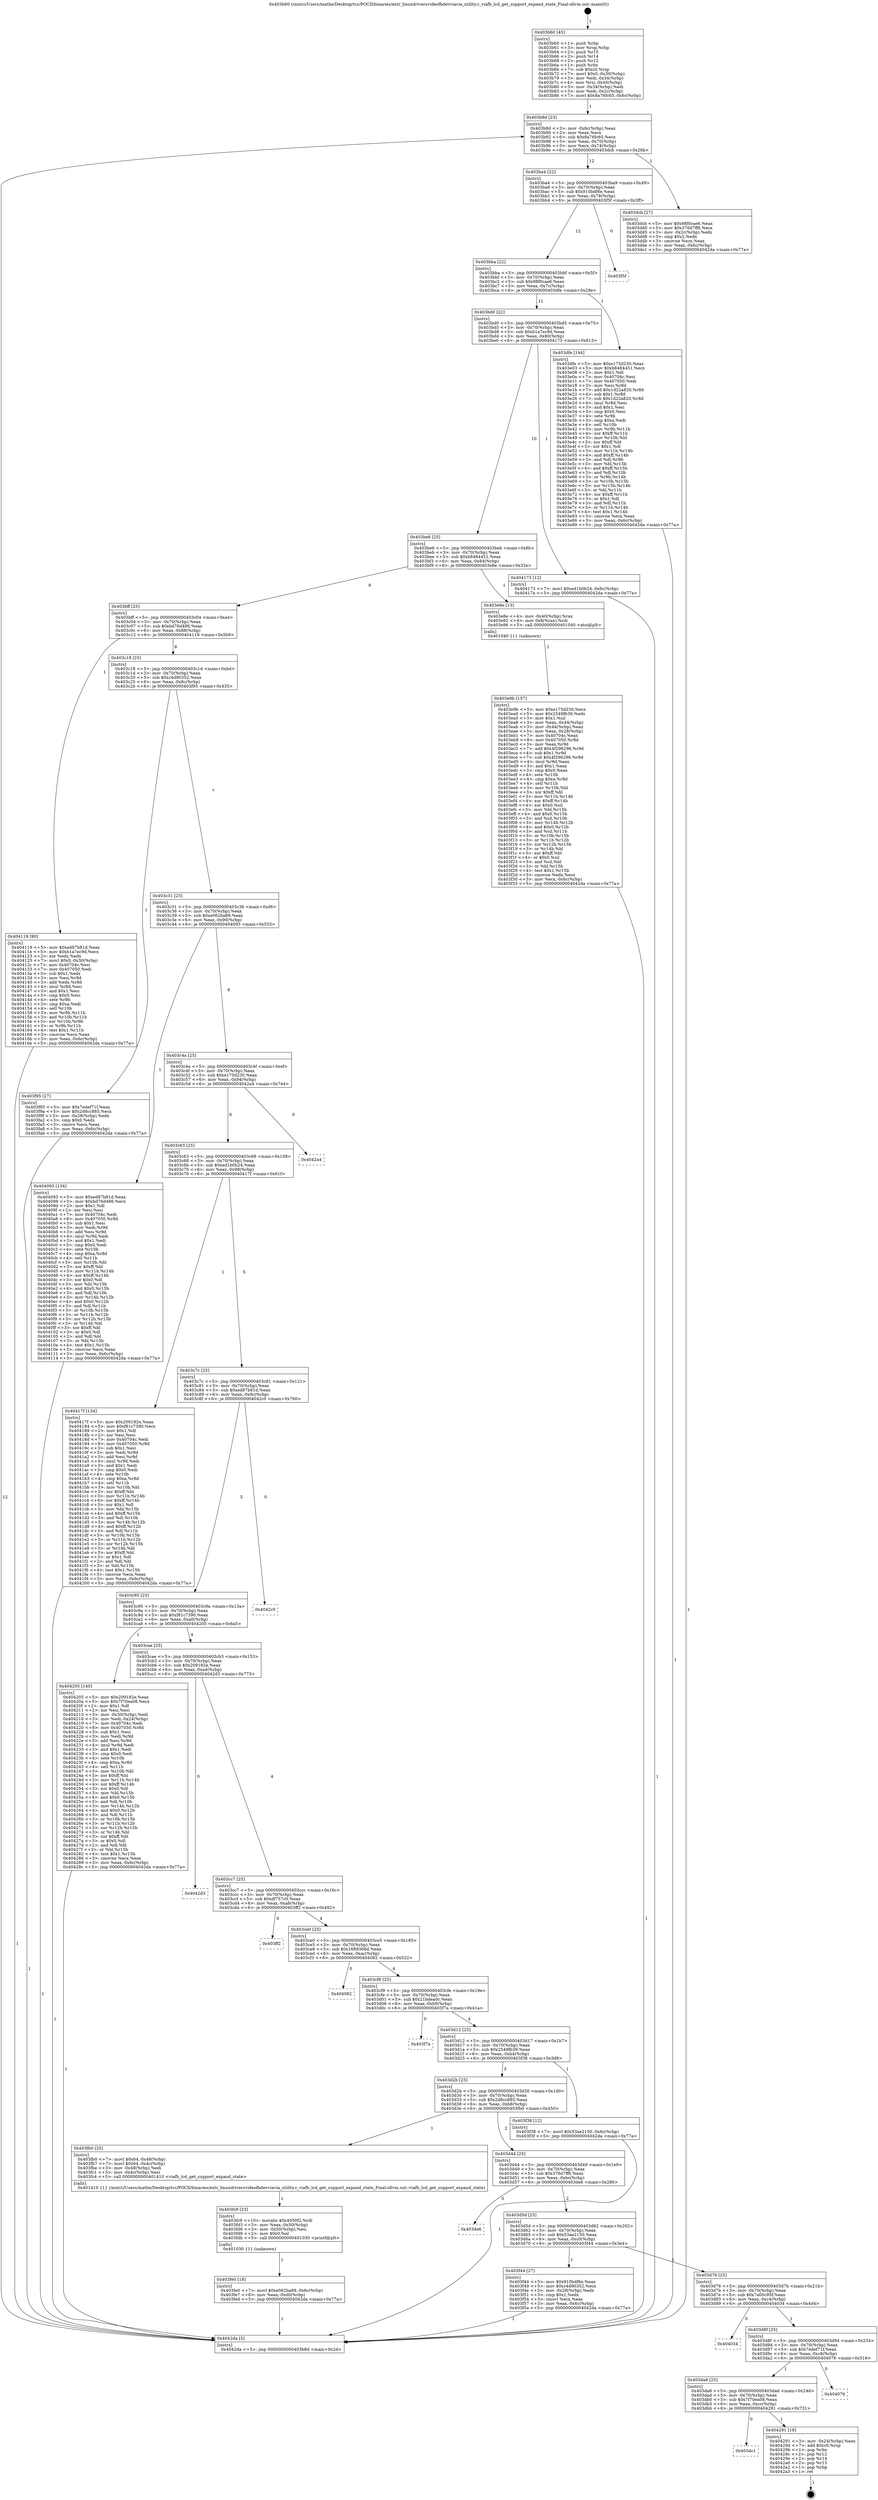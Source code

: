 digraph "0x403b60" {
  label = "0x403b60 (/mnt/c/Users/mathe/Desktop/tcc/POCII/binaries/extr_linuxdriversvideofbdevviavia_utility.c_viafb_lcd_get_support_expand_state_Final-ollvm.out::main(0))"
  labelloc = "t"
  node[shape=record]

  Entry [label="",width=0.3,height=0.3,shape=circle,fillcolor=black,style=filled]
  "0x403b8d" [label="{
     0x403b8d [23]\l
     | [instrs]\l
     &nbsp;&nbsp;0x403b8d \<+3\>: mov -0x6c(%rbp),%eax\l
     &nbsp;&nbsp;0x403b90 \<+2\>: mov %eax,%ecx\l
     &nbsp;&nbsp;0x403b92 \<+6\>: sub $0x8a76fc65,%ecx\l
     &nbsp;&nbsp;0x403b98 \<+3\>: mov %eax,-0x70(%rbp)\l
     &nbsp;&nbsp;0x403b9b \<+3\>: mov %ecx,-0x74(%rbp)\l
     &nbsp;&nbsp;0x403b9e \<+6\>: je 0000000000403dcb \<main+0x26b\>\l
  }"]
  "0x403dcb" [label="{
     0x403dcb [27]\l
     | [instrs]\l
     &nbsp;&nbsp;0x403dcb \<+5\>: mov $0x98f0cae6,%eax\l
     &nbsp;&nbsp;0x403dd0 \<+5\>: mov $0x376d7ff8,%ecx\l
     &nbsp;&nbsp;0x403dd5 \<+3\>: mov -0x2c(%rbp),%edx\l
     &nbsp;&nbsp;0x403dd8 \<+3\>: cmp $0x2,%edx\l
     &nbsp;&nbsp;0x403ddb \<+3\>: cmovne %ecx,%eax\l
     &nbsp;&nbsp;0x403dde \<+3\>: mov %eax,-0x6c(%rbp)\l
     &nbsp;&nbsp;0x403de1 \<+5\>: jmp 00000000004042da \<main+0x77a\>\l
  }"]
  "0x403ba4" [label="{
     0x403ba4 [22]\l
     | [instrs]\l
     &nbsp;&nbsp;0x403ba4 \<+5\>: jmp 0000000000403ba9 \<main+0x49\>\l
     &nbsp;&nbsp;0x403ba9 \<+3\>: mov -0x70(%rbp),%eax\l
     &nbsp;&nbsp;0x403bac \<+5\>: sub $0x910bdf6e,%eax\l
     &nbsp;&nbsp;0x403bb1 \<+3\>: mov %eax,-0x78(%rbp)\l
     &nbsp;&nbsp;0x403bb4 \<+6\>: je 0000000000403f5f \<main+0x3ff\>\l
  }"]
  "0x4042da" [label="{
     0x4042da [5]\l
     | [instrs]\l
     &nbsp;&nbsp;0x4042da \<+5\>: jmp 0000000000403b8d \<main+0x2d\>\l
  }"]
  "0x403b60" [label="{
     0x403b60 [45]\l
     | [instrs]\l
     &nbsp;&nbsp;0x403b60 \<+1\>: push %rbp\l
     &nbsp;&nbsp;0x403b61 \<+3\>: mov %rsp,%rbp\l
     &nbsp;&nbsp;0x403b64 \<+2\>: push %r15\l
     &nbsp;&nbsp;0x403b66 \<+2\>: push %r14\l
     &nbsp;&nbsp;0x403b68 \<+2\>: push %r12\l
     &nbsp;&nbsp;0x403b6a \<+1\>: push %rbx\l
     &nbsp;&nbsp;0x403b6b \<+7\>: sub $0xc0,%rsp\l
     &nbsp;&nbsp;0x403b72 \<+7\>: movl $0x0,-0x30(%rbp)\l
     &nbsp;&nbsp;0x403b79 \<+3\>: mov %edi,-0x34(%rbp)\l
     &nbsp;&nbsp;0x403b7c \<+4\>: mov %rsi,-0x40(%rbp)\l
     &nbsp;&nbsp;0x403b80 \<+3\>: mov -0x34(%rbp),%edi\l
     &nbsp;&nbsp;0x403b83 \<+3\>: mov %edi,-0x2c(%rbp)\l
     &nbsp;&nbsp;0x403b86 \<+7\>: movl $0x8a76fc65,-0x6c(%rbp)\l
  }"]
  Exit [label="",width=0.3,height=0.3,shape=circle,fillcolor=black,style=filled,peripheries=2]
  "0x403f5f" [label="{
     0x403f5f\l
  }", style=dashed]
  "0x403bba" [label="{
     0x403bba [22]\l
     | [instrs]\l
     &nbsp;&nbsp;0x403bba \<+5\>: jmp 0000000000403bbf \<main+0x5f\>\l
     &nbsp;&nbsp;0x403bbf \<+3\>: mov -0x70(%rbp),%eax\l
     &nbsp;&nbsp;0x403bc2 \<+5\>: sub $0x98f0cae6,%eax\l
     &nbsp;&nbsp;0x403bc7 \<+3\>: mov %eax,-0x7c(%rbp)\l
     &nbsp;&nbsp;0x403bca \<+6\>: je 0000000000403dfe \<main+0x29e\>\l
  }"]
  "0x403dc1" [label="{
     0x403dc1\l
  }", style=dashed]
  "0x403dfe" [label="{
     0x403dfe [144]\l
     | [instrs]\l
     &nbsp;&nbsp;0x403dfe \<+5\>: mov $0xe175d230,%eax\l
     &nbsp;&nbsp;0x403e03 \<+5\>: mov $0xb8484451,%ecx\l
     &nbsp;&nbsp;0x403e08 \<+2\>: mov $0x1,%dl\l
     &nbsp;&nbsp;0x403e0a \<+7\>: mov 0x40704c,%esi\l
     &nbsp;&nbsp;0x403e11 \<+7\>: mov 0x407050,%edi\l
     &nbsp;&nbsp;0x403e18 \<+3\>: mov %esi,%r8d\l
     &nbsp;&nbsp;0x403e1b \<+7\>: add $0x1d22a820,%r8d\l
     &nbsp;&nbsp;0x403e22 \<+4\>: sub $0x1,%r8d\l
     &nbsp;&nbsp;0x403e26 \<+7\>: sub $0x1d22a820,%r8d\l
     &nbsp;&nbsp;0x403e2d \<+4\>: imul %r8d,%esi\l
     &nbsp;&nbsp;0x403e31 \<+3\>: and $0x1,%esi\l
     &nbsp;&nbsp;0x403e34 \<+3\>: cmp $0x0,%esi\l
     &nbsp;&nbsp;0x403e37 \<+4\>: sete %r9b\l
     &nbsp;&nbsp;0x403e3b \<+3\>: cmp $0xa,%edi\l
     &nbsp;&nbsp;0x403e3e \<+4\>: setl %r10b\l
     &nbsp;&nbsp;0x403e42 \<+3\>: mov %r9b,%r11b\l
     &nbsp;&nbsp;0x403e45 \<+4\>: xor $0xff,%r11b\l
     &nbsp;&nbsp;0x403e49 \<+3\>: mov %r10b,%bl\l
     &nbsp;&nbsp;0x403e4c \<+3\>: xor $0xff,%bl\l
     &nbsp;&nbsp;0x403e4f \<+3\>: xor $0x1,%dl\l
     &nbsp;&nbsp;0x403e52 \<+3\>: mov %r11b,%r14b\l
     &nbsp;&nbsp;0x403e55 \<+4\>: and $0xff,%r14b\l
     &nbsp;&nbsp;0x403e59 \<+3\>: and %dl,%r9b\l
     &nbsp;&nbsp;0x403e5c \<+3\>: mov %bl,%r15b\l
     &nbsp;&nbsp;0x403e5f \<+4\>: and $0xff,%r15b\l
     &nbsp;&nbsp;0x403e63 \<+3\>: and %dl,%r10b\l
     &nbsp;&nbsp;0x403e66 \<+3\>: or %r9b,%r14b\l
     &nbsp;&nbsp;0x403e69 \<+3\>: or %r10b,%r15b\l
     &nbsp;&nbsp;0x403e6c \<+3\>: xor %r15b,%r14b\l
     &nbsp;&nbsp;0x403e6f \<+3\>: or %bl,%r11b\l
     &nbsp;&nbsp;0x403e72 \<+4\>: xor $0xff,%r11b\l
     &nbsp;&nbsp;0x403e76 \<+3\>: or $0x1,%dl\l
     &nbsp;&nbsp;0x403e79 \<+3\>: and %dl,%r11b\l
     &nbsp;&nbsp;0x403e7c \<+3\>: or %r11b,%r14b\l
     &nbsp;&nbsp;0x403e7f \<+4\>: test $0x1,%r14b\l
     &nbsp;&nbsp;0x403e83 \<+3\>: cmovne %ecx,%eax\l
     &nbsp;&nbsp;0x403e86 \<+3\>: mov %eax,-0x6c(%rbp)\l
     &nbsp;&nbsp;0x403e89 \<+5\>: jmp 00000000004042da \<main+0x77a\>\l
  }"]
  "0x403bd0" [label="{
     0x403bd0 [22]\l
     | [instrs]\l
     &nbsp;&nbsp;0x403bd0 \<+5\>: jmp 0000000000403bd5 \<main+0x75\>\l
     &nbsp;&nbsp;0x403bd5 \<+3\>: mov -0x70(%rbp),%eax\l
     &nbsp;&nbsp;0x403bd8 \<+5\>: sub $0xb1a7ec9d,%eax\l
     &nbsp;&nbsp;0x403bdd \<+3\>: mov %eax,-0x80(%rbp)\l
     &nbsp;&nbsp;0x403be0 \<+6\>: je 0000000000404173 \<main+0x613\>\l
  }"]
  "0x404291" [label="{
     0x404291 [19]\l
     | [instrs]\l
     &nbsp;&nbsp;0x404291 \<+3\>: mov -0x24(%rbp),%eax\l
     &nbsp;&nbsp;0x404294 \<+7\>: add $0xc0,%rsp\l
     &nbsp;&nbsp;0x40429b \<+1\>: pop %rbx\l
     &nbsp;&nbsp;0x40429c \<+2\>: pop %r12\l
     &nbsp;&nbsp;0x40429e \<+2\>: pop %r14\l
     &nbsp;&nbsp;0x4042a0 \<+2\>: pop %r15\l
     &nbsp;&nbsp;0x4042a2 \<+1\>: pop %rbp\l
     &nbsp;&nbsp;0x4042a3 \<+1\>: ret\l
  }"]
  "0x404173" [label="{
     0x404173 [12]\l
     | [instrs]\l
     &nbsp;&nbsp;0x404173 \<+7\>: movl $0xed1b0b24,-0x6c(%rbp)\l
     &nbsp;&nbsp;0x40417a \<+5\>: jmp 00000000004042da \<main+0x77a\>\l
  }"]
  "0x403be6" [label="{
     0x403be6 [25]\l
     | [instrs]\l
     &nbsp;&nbsp;0x403be6 \<+5\>: jmp 0000000000403beb \<main+0x8b\>\l
     &nbsp;&nbsp;0x403beb \<+3\>: mov -0x70(%rbp),%eax\l
     &nbsp;&nbsp;0x403bee \<+5\>: sub $0xb8484451,%eax\l
     &nbsp;&nbsp;0x403bf3 \<+6\>: mov %eax,-0x84(%rbp)\l
     &nbsp;&nbsp;0x403bf9 \<+6\>: je 0000000000403e8e \<main+0x32e\>\l
  }"]
  "0x403da8" [label="{
     0x403da8 [25]\l
     | [instrs]\l
     &nbsp;&nbsp;0x403da8 \<+5\>: jmp 0000000000403dad \<main+0x24d\>\l
     &nbsp;&nbsp;0x403dad \<+3\>: mov -0x70(%rbp),%eax\l
     &nbsp;&nbsp;0x403db0 \<+5\>: sub $0x7f70ea08,%eax\l
     &nbsp;&nbsp;0x403db5 \<+6\>: mov %eax,-0xcc(%rbp)\l
     &nbsp;&nbsp;0x403dbb \<+6\>: je 0000000000404291 \<main+0x731\>\l
  }"]
  "0x403e8e" [label="{
     0x403e8e [13]\l
     | [instrs]\l
     &nbsp;&nbsp;0x403e8e \<+4\>: mov -0x40(%rbp),%rax\l
     &nbsp;&nbsp;0x403e92 \<+4\>: mov 0x8(%rax),%rdi\l
     &nbsp;&nbsp;0x403e96 \<+5\>: call 0000000000401040 \<atoi@plt\>\l
     | [calls]\l
     &nbsp;&nbsp;0x401040 \{1\} (unknown)\l
  }"]
  "0x403bff" [label="{
     0x403bff [25]\l
     | [instrs]\l
     &nbsp;&nbsp;0x403bff \<+5\>: jmp 0000000000403c04 \<main+0xa4\>\l
     &nbsp;&nbsp;0x403c04 \<+3\>: mov -0x70(%rbp),%eax\l
     &nbsp;&nbsp;0x403c07 \<+5\>: sub $0xbd76d486,%eax\l
     &nbsp;&nbsp;0x403c0c \<+6\>: mov %eax,-0x88(%rbp)\l
     &nbsp;&nbsp;0x403c12 \<+6\>: je 0000000000404119 \<main+0x5b9\>\l
  }"]
  "0x403e9b" [label="{
     0x403e9b [157]\l
     | [instrs]\l
     &nbsp;&nbsp;0x403e9b \<+5\>: mov $0xe175d230,%ecx\l
     &nbsp;&nbsp;0x403ea0 \<+5\>: mov $0x2549fb39,%edx\l
     &nbsp;&nbsp;0x403ea5 \<+3\>: mov $0x1,%sil\l
     &nbsp;&nbsp;0x403ea8 \<+3\>: mov %eax,-0x44(%rbp)\l
     &nbsp;&nbsp;0x403eab \<+3\>: mov -0x44(%rbp),%eax\l
     &nbsp;&nbsp;0x403eae \<+3\>: mov %eax,-0x28(%rbp)\l
     &nbsp;&nbsp;0x403eb1 \<+7\>: mov 0x40704c,%eax\l
     &nbsp;&nbsp;0x403eb8 \<+8\>: mov 0x407050,%r8d\l
     &nbsp;&nbsp;0x403ec0 \<+3\>: mov %eax,%r9d\l
     &nbsp;&nbsp;0x403ec3 \<+7\>: add $0x4f296296,%r9d\l
     &nbsp;&nbsp;0x403eca \<+4\>: sub $0x1,%r9d\l
     &nbsp;&nbsp;0x403ece \<+7\>: sub $0x4f296296,%r9d\l
     &nbsp;&nbsp;0x403ed5 \<+4\>: imul %r9d,%eax\l
     &nbsp;&nbsp;0x403ed9 \<+3\>: and $0x1,%eax\l
     &nbsp;&nbsp;0x403edc \<+3\>: cmp $0x0,%eax\l
     &nbsp;&nbsp;0x403edf \<+4\>: sete %r10b\l
     &nbsp;&nbsp;0x403ee3 \<+4\>: cmp $0xa,%r8d\l
     &nbsp;&nbsp;0x403ee7 \<+4\>: setl %r11b\l
     &nbsp;&nbsp;0x403eeb \<+3\>: mov %r10b,%bl\l
     &nbsp;&nbsp;0x403eee \<+3\>: xor $0xff,%bl\l
     &nbsp;&nbsp;0x403ef1 \<+3\>: mov %r11b,%r14b\l
     &nbsp;&nbsp;0x403ef4 \<+4\>: xor $0xff,%r14b\l
     &nbsp;&nbsp;0x403ef8 \<+4\>: xor $0x0,%sil\l
     &nbsp;&nbsp;0x403efc \<+3\>: mov %bl,%r15b\l
     &nbsp;&nbsp;0x403eff \<+4\>: and $0x0,%r15b\l
     &nbsp;&nbsp;0x403f03 \<+3\>: and %sil,%r10b\l
     &nbsp;&nbsp;0x403f06 \<+3\>: mov %r14b,%r12b\l
     &nbsp;&nbsp;0x403f09 \<+4\>: and $0x0,%r12b\l
     &nbsp;&nbsp;0x403f0d \<+3\>: and %sil,%r11b\l
     &nbsp;&nbsp;0x403f10 \<+3\>: or %r10b,%r15b\l
     &nbsp;&nbsp;0x403f13 \<+3\>: or %r11b,%r12b\l
     &nbsp;&nbsp;0x403f16 \<+3\>: xor %r12b,%r15b\l
     &nbsp;&nbsp;0x403f19 \<+3\>: or %r14b,%bl\l
     &nbsp;&nbsp;0x403f1c \<+3\>: xor $0xff,%bl\l
     &nbsp;&nbsp;0x403f1f \<+4\>: or $0x0,%sil\l
     &nbsp;&nbsp;0x403f23 \<+3\>: and %sil,%bl\l
     &nbsp;&nbsp;0x403f26 \<+3\>: or %bl,%r15b\l
     &nbsp;&nbsp;0x403f29 \<+4\>: test $0x1,%r15b\l
     &nbsp;&nbsp;0x403f2d \<+3\>: cmovne %edx,%ecx\l
     &nbsp;&nbsp;0x403f30 \<+3\>: mov %ecx,-0x6c(%rbp)\l
     &nbsp;&nbsp;0x403f33 \<+5\>: jmp 00000000004042da \<main+0x77a\>\l
  }"]
  "0x404076" [label="{
     0x404076\l
  }", style=dashed]
  "0x404119" [label="{
     0x404119 [90]\l
     | [instrs]\l
     &nbsp;&nbsp;0x404119 \<+5\>: mov $0xed87b81d,%eax\l
     &nbsp;&nbsp;0x40411e \<+5\>: mov $0xb1a7ec9d,%ecx\l
     &nbsp;&nbsp;0x404123 \<+2\>: xor %edx,%edx\l
     &nbsp;&nbsp;0x404125 \<+7\>: movl $0x0,-0x30(%rbp)\l
     &nbsp;&nbsp;0x40412c \<+7\>: mov 0x40704c,%esi\l
     &nbsp;&nbsp;0x404133 \<+7\>: mov 0x407050,%edi\l
     &nbsp;&nbsp;0x40413a \<+3\>: sub $0x1,%edx\l
     &nbsp;&nbsp;0x40413d \<+3\>: mov %esi,%r8d\l
     &nbsp;&nbsp;0x404140 \<+3\>: add %edx,%r8d\l
     &nbsp;&nbsp;0x404143 \<+4\>: imul %r8d,%esi\l
     &nbsp;&nbsp;0x404147 \<+3\>: and $0x1,%esi\l
     &nbsp;&nbsp;0x40414a \<+3\>: cmp $0x0,%esi\l
     &nbsp;&nbsp;0x40414d \<+4\>: sete %r9b\l
     &nbsp;&nbsp;0x404151 \<+3\>: cmp $0xa,%edi\l
     &nbsp;&nbsp;0x404154 \<+4\>: setl %r10b\l
     &nbsp;&nbsp;0x404158 \<+3\>: mov %r9b,%r11b\l
     &nbsp;&nbsp;0x40415b \<+3\>: and %r10b,%r11b\l
     &nbsp;&nbsp;0x40415e \<+3\>: xor %r10b,%r9b\l
     &nbsp;&nbsp;0x404161 \<+3\>: or %r9b,%r11b\l
     &nbsp;&nbsp;0x404164 \<+4\>: test $0x1,%r11b\l
     &nbsp;&nbsp;0x404168 \<+3\>: cmovne %ecx,%eax\l
     &nbsp;&nbsp;0x40416b \<+3\>: mov %eax,-0x6c(%rbp)\l
     &nbsp;&nbsp;0x40416e \<+5\>: jmp 00000000004042da \<main+0x77a\>\l
  }"]
  "0x403c18" [label="{
     0x403c18 [25]\l
     | [instrs]\l
     &nbsp;&nbsp;0x403c18 \<+5\>: jmp 0000000000403c1d \<main+0xbd\>\l
     &nbsp;&nbsp;0x403c1d \<+3\>: mov -0x70(%rbp),%eax\l
     &nbsp;&nbsp;0x403c20 \<+5\>: sub $0xc4d90352,%eax\l
     &nbsp;&nbsp;0x403c25 \<+6\>: mov %eax,-0x8c(%rbp)\l
     &nbsp;&nbsp;0x403c2b \<+6\>: je 0000000000403f95 \<main+0x435\>\l
  }"]
  "0x403d8f" [label="{
     0x403d8f [25]\l
     | [instrs]\l
     &nbsp;&nbsp;0x403d8f \<+5\>: jmp 0000000000403d94 \<main+0x234\>\l
     &nbsp;&nbsp;0x403d94 \<+3\>: mov -0x70(%rbp),%eax\l
     &nbsp;&nbsp;0x403d97 \<+5\>: sub $0x7edef71f,%eax\l
     &nbsp;&nbsp;0x403d9c \<+6\>: mov %eax,-0xc8(%rbp)\l
     &nbsp;&nbsp;0x403da2 \<+6\>: je 0000000000404076 \<main+0x516\>\l
  }"]
  "0x403f95" [label="{
     0x403f95 [27]\l
     | [instrs]\l
     &nbsp;&nbsp;0x403f95 \<+5\>: mov $0x7edef71f,%eax\l
     &nbsp;&nbsp;0x403f9a \<+5\>: mov $0x2d8cc885,%ecx\l
     &nbsp;&nbsp;0x403f9f \<+3\>: mov -0x28(%rbp),%edx\l
     &nbsp;&nbsp;0x403fa2 \<+3\>: cmp $0x0,%edx\l
     &nbsp;&nbsp;0x403fa5 \<+3\>: cmove %ecx,%eax\l
     &nbsp;&nbsp;0x403fa8 \<+3\>: mov %eax,-0x6c(%rbp)\l
     &nbsp;&nbsp;0x403fab \<+5\>: jmp 00000000004042da \<main+0x77a\>\l
  }"]
  "0x403c31" [label="{
     0x403c31 [25]\l
     | [instrs]\l
     &nbsp;&nbsp;0x403c31 \<+5\>: jmp 0000000000403c36 \<main+0xd6\>\l
     &nbsp;&nbsp;0x403c36 \<+3\>: mov -0x70(%rbp),%eax\l
     &nbsp;&nbsp;0x403c39 \<+5\>: sub $0xe062ba89,%eax\l
     &nbsp;&nbsp;0x403c3e \<+6\>: mov %eax,-0x90(%rbp)\l
     &nbsp;&nbsp;0x403c44 \<+6\>: je 0000000000404093 \<main+0x533\>\l
  }"]
  "0x404034" [label="{
     0x404034\l
  }", style=dashed]
  "0x404093" [label="{
     0x404093 [134]\l
     | [instrs]\l
     &nbsp;&nbsp;0x404093 \<+5\>: mov $0xed87b81d,%eax\l
     &nbsp;&nbsp;0x404098 \<+5\>: mov $0xbd76d486,%ecx\l
     &nbsp;&nbsp;0x40409d \<+2\>: mov $0x1,%dl\l
     &nbsp;&nbsp;0x40409f \<+2\>: xor %esi,%esi\l
     &nbsp;&nbsp;0x4040a1 \<+7\>: mov 0x40704c,%edi\l
     &nbsp;&nbsp;0x4040a8 \<+8\>: mov 0x407050,%r8d\l
     &nbsp;&nbsp;0x4040b0 \<+3\>: sub $0x1,%esi\l
     &nbsp;&nbsp;0x4040b3 \<+3\>: mov %edi,%r9d\l
     &nbsp;&nbsp;0x4040b6 \<+3\>: add %esi,%r9d\l
     &nbsp;&nbsp;0x4040b9 \<+4\>: imul %r9d,%edi\l
     &nbsp;&nbsp;0x4040bd \<+3\>: and $0x1,%edi\l
     &nbsp;&nbsp;0x4040c0 \<+3\>: cmp $0x0,%edi\l
     &nbsp;&nbsp;0x4040c3 \<+4\>: sete %r10b\l
     &nbsp;&nbsp;0x4040c7 \<+4\>: cmp $0xa,%r8d\l
     &nbsp;&nbsp;0x4040cb \<+4\>: setl %r11b\l
     &nbsp;&nbsp;0x4040cf \<+3\>: mov %r10b,%bl\l
     &nbsp;&nbsp;0x4040d2 \<+3\>: xor $0xff,%bl\l
     &nbsp;&nbsp;0x4040d5 \<+3\>: mov %r11b,%r14b\l
     &nbsp;&nbsp;0x4040d8 \<+4\>: xor $0xff,%r14b\l
     &nbsp;&nbsp;0x4040dc \<+3\>: xor $0x0,%dl\l
     &nbsp;&nbsp;0x4040df \<+3\>: mov %bl,%r15b\l
     &nbsp;&nbsp;0x4040e2 \<+4\>: and $0x0,%r15b\l
     &nbsp;&nbsp;0x4040e6 \<+3\>: and %dl,%r10b\l
     &nbsp;&nbsp;0x4040e9 \<+3\>: mov %r14b,%r12b\l
     &nbsp;&nbsp;0x4040ec \<+4\>: and $0x0,%r12b\l
     &nbsp;&nbsp;0x4040f0 \<+3\>: and %dl,%r11b\l
     &nbsp;&nbsp;0x4040f3 \<+3\>: or %r10b,%r15b\l
     &nbsp;&nbsp;0x4040f6 \<+3\>: or %r11b,%r12b\l
     &nbsp;&nbsp;0x4040f9 \<+3\>: xor %r12b,%r15b\l
     &nbsp;&nbsp;0x4040fc \<+3\>: or %r14b,%bl\l
     &nbsp;&nbsp;0x4040ff \<+3\>: xor $0xff,%bl\l
     &nbsp;&nbsp;0x404102 \<+3\>: or $0x0,%dl\l
     &nbsp;&nbsp;0x404105 \<+2\>: and %dl,%bl\l
     &nbsp;&nbsp;0x404107 \<+3\>: or %bl,%r15b\l
     &nbsp;&nbsp;0x40410a \<+4\>: test $0x1,%r15b\l
     &nbsp;&nbsp;0x40410e \<+3\>: cmovne %ecx,%eax\l
     &nbsp;&nbsp;0x404111 \<+3\>: mov %eax,-0x6c(%rbp)\l
     &nbsp;&nbsp;0x404114 \<+5\>: jmp 00000000004042da \<main+0x77a\>\l
  }"]
  "0x403c4a" [label="{
     0x403c4a [25]\l
     | [instrs]\l
     &nbsp;&nbsp;0x403c4a \<+5\>: jmp 0000000000403c4f \<main+0xef\>\l
     &nbsp;&nbsp;0x403c4f \<+3\>: mov -0x70(%rbp),%eax\l
     &nbsp;&nbsp;0x403c52 \<+5\>: sub $0xe175d230,%eax\l
     &nbsp;&nbsp;0x403c57 \<+6\>: mov %eax,-0x94(%rbp)\l
     &nbsp;&nbsp;0x403c5d \<+6\>: je 00000000004042a4 \<main+0x744\>\l
  }"]
  "0x403fe0" [label="{
     0x403fe0 [18]\l
     | [instrs]\l
     &nbsp;&nbsp;0x403fe0 \<+7\>: movl $0xe062ba89,-0x6c(%rbp)\l
     &nbsp;&nbsp;0x403fe7 \<+6\>: mov %eax,-0xd0(%rbp)\l
     &nbsp;&nbsp;0x403fed \<+5\>: jmp 00000000004042da \<main+0x77a\>\l
  }"]
  "0x4042a4" [label="{
     0x4042a4\l
  }", style=dashed]
  "0x403c63" [label="{
     0x403c63 [25]\l
     | [instrs]\l
     &nbsp;&nbsp;0x403c63 \<+5\>: jmp 0000000000403c68 \<main+0x108\>\l
     &nbsp;&nbsp;0x403c68 \<+3\>: mov -0x70(%rbp),%eax\l
     &nbsp;&nbsp;0x403c6b \<+5\>: sub $0xed1b0b24,%eax\l
     &nbsp;&nbsp;0x403c70 \<+6\>: mov %eax,-0x98(%rbp)\l
     &nbsp;&nbsp;0x403c76 \<+6\>: je 000000000040417f \<main+0x61f\>\l
  }"]
  "0x403fc9" [label="{
     0x403fc9 [23]\l
     | [instrs]\l
     &nbsp;&nbsp;0x403fc9 \<+10\>: movabs $0x4050f2,%rdi\l
     &nbsp;&nbsp;0x403fd3 \<+3\>: mov %eax,-0x50(%rbp)\l
     &nbsp;&nbsp;0x403fd6 \<+3\>: mov -0x50(%rbp),%esi\l
     &nbsp;&nbsp;0x403fd9 \<+2\>: mov $0x0,%al\l
     &nbsp;&nbsp;0x403fdb \<+5\>: call 0000000000401030 \<printf@plt\>\l
     | [calls]\l
     &nbsp;&nbsp;0x401030 \{1\} (unknown)\l
  }"]
  "0x40417f" [label="{
     0x40417f [134]\l
     | [instrs]\l
     &nbsp;&nbsp;0x40417f \<+5\>: mov $0x209182e,%eax\l
     &nbsp;&nbsp;0x404184 \<+5\>: mov $0xf81c7390,%ecx\l
     &nbsp;&nbsp;0x404189 \<+2\>: mov $0x1,%dl\l
     &nbsp;&nbsp;0x40418b \<+2\>: xor %esi,%esi\l
     &nbsp;&nbsp;0x40418d \<+7\>: mov 0x40704c,%edi\l
     &nbsp;&nbsp;0x404194 \<+8\>: mov 0x407050,%r8d\l
     &nbsp;&nbsp;0x40419c \<+3\>: sub $0x1,%esi\l
     &nbsp;&nbsp;0x40419f \<+3\>: mov %edi,%r9d\l
     &nbsp;&nbsp;0x4041a2 \<+3\>: add %esi,%r9d\l
     &nbsp;&nbsp;0x4041a5 \<+4\>: imul %r9d,%edi\l
     &nbsp;&nbsp;0x4041a9 \<+3\>: and $0x1,%edi\l
     &nbsp;&nbsp;0x4041ac \<+3\>: cmp $0x0,%edi\l
     &nbsp;&nbsp;0x4041af \<+4\>: sete %r10b\l
     &nbsp;&nbsp;0x4041b3 \<+4\>: cmp $0xa,%r8d\l
     &nbsp;&nbsp;0x4041b7 \<+4\>: setl %r11b\l
     &nbsp;&nbsp;0x4041bb \<+3\>: mov %r10b,%bl\l
     &nbsp;&nbsp;0x4041be \<+3\>: xor $0xff,%bl\l
     &nbsp;&nbsp;0x4041c1 \<+3\>: mov %r11b,%r14b\l
     &nbsp;&nbsp;0x4041c4 \<+4\>: xor $0xff,%r14b\l
     &nbsp;&nbsp;0x4041c8 \<+3\>: xor $0x1,%dl\l
     &nbsp;&nbsp;0x4041cb \<+3\>: mov %bl,%r15b\l
     &nbsp;&nbsp;0x4041ce \<+4\>: and $0xff,%r15b\l
     &nbsp;&nbsp;0x4041d2 \<+3\>: and %dl,%r10b\l
     &nbsp;&nbsp;0x4041d5 \<+3\>: mov %r14b,%r12b\l
     &nbsp;&nbsp;0x4041d8 \<+4\>: and $0xff,%r12b\l
     &nbsp;&nbsp;0x4041dc \<+3\>: and %dl,%r11b\l
     &nbsp;&nbsp;0x4041df \<+3\>: or %r10b,%r15b\l
     &nbsp;&nbsp;0x4041e2 \<+3\>: or %r11b,%r12b\l
     &nbsp;&nbsp;0x4041e5 \<+3\>: xor %r12b,%r15b\l
     &nbsp;&nbsp;0x4041e8 \<+3\>: or %r14b,%bl\l
     &nbsp;&nbsp;0x4041eb \<+3\>: xor $0xff,%bl\l
     &nbsp;&nbsp;0x4041ee \<+3\>: or $0x1,%dl\l
     &nbsp;&nbsp;0x4041f1 \<+2\>: and %dl,%bl\l
     &nbsp;&nbsp;0x4041f3 \<+3\>: or %bl,%r15b\l
     &nbsp;&nbsp;0x4041f6 \<+4\>: test $0x1,%r15b\l
     &nbsp;&nbsp;0x4041fa \<+3\>: cmovne %ecx,%eax\l
     &nbsp;&nbsp;0x4041fd \<+3\>: mov %eax,-0x6c(%rbp)\l
     &nbsp;&nbsp;0x404200 \<+5\>: jmp 00000000004042da \<main+0x77a\>\l
  }"]
  "0x403c7c" [label="{
     0x403c7c [25]\l
     | [instrs]\l
     &nbsp;&nbsp;0x403c7c \<+5\>: jmp 0000000000403c81 \<main+0x121\>\l
     &nbsp;&nbsp;0x403c81 \<+3\>: mov -0x70(%rbp),%eax\l
     &nbsp;&nbsp;0x403c84 \<+5\>: sub $0xed87b81d,%eax\l
     &nbsp;&nbsp;0x403c89 \<+6\>: mov %eax,-0x9c(%rbp)\l
     &nbsp;&nbsp;0x403c8f \<+6\>: je 00000000004042c0 \<main+0x760\>\l
  }"]
  "0x403d76" [label="{
     0x403d76 [25]\l
     | [instrs]\l
     &nbsp;&nbsp;0x403d76 \<+5\>: jmp 0000000000403d7b \<main+0x21b\>\l
     &nbsp;&nbsp;0x403d7b \<+3\>: mov -0x70(%rbp),%eax\l
     &nbsp;&nbsp;0x403d7e \<+5\>: sub $0x7a00c95f,%eax\l
     &nbsp;&nbsp;0x403d83 \<+6\>: mov %eax,-0xc4(%rbp)\l
     &nbsp;&nbsp;0x403d89 \<+6\>: je 0000000000404034 \<main+0x4d4\>\l
  }"]
  "0x4042c0" [label="{
     0x4042c0\l
  }", style=dashed]
  "0x403c95" [label="{
     0x403c95 [25]\l
     | [instrs]\l
     &nbsp;&nbsp;0x403c95 \<+5\>: jmp 0000000000403c9a \<main+0x13a\>\l
     &nbsp;&nbsp;0x403c9a \<+3\>: mov -0x70(%rbp),%eax\l
     &nbsp;&nbsp;0x403c9d \<+5\>: sub $0xf81c7390,%eax\l
     &nbsp;&nbsp;0x403ca2 \<+6\>: mov %eax,-0xa0(%rbp)\l
     &nbsp;&nbsp;0x403ca8 \<+6\>: je 0000000000404205 \<main+0x6a5\>\l
  }"]
  "0x403f44" [label="{
     0x403f44 [27]\l
     | [instrs]\l
     &nbsp;&nbsp;0x403f44 \<+5\>: mov $0x910bdf6e,%eax\l
     &nbsp;&nbsp;0x403f49 \<+5\>: mov $0xc4d90352,%ecx\l
     &nbsp;&nbsp;0x403f4e \<+3\>: mov -0x28(%rbp),%edx\l
     &nbsp;&nbsp;0x403f51 \<+3\>: cmp $0x1,%edx\l
     &nbsp;&nbsp;0x403f54 \<+3\>: cmovl %ecx,%eax\l
     &nbsp;&nbsp;0x403f57 \<+3\>: mov %eax,-0x6c(%rbp)\l
     &nbsp;&nbsp;0x403f5a \<+5\>: jmp 00000000004042da \<main+0x77a\>\l
  }"]
  "0x404205" [label="{
     0x404205 [140]\l
     | [instrs]\l
     &nbsp;&nbsp;0x404205 \<+5\>: mov $0x209182e,%eax\l
     &nbsp;&nbsp;0x40420a \<+5\>: mov $0x7f70ea08,%ecx\l
     &nbsp;&nbsp;0x40420f \<+2\>: mov $0x1,%dl\l
     &nbsp;&nbsp;0x404211 \<+2\>: xor %esi,%esi\l
     &nbsp;&nbsp;0x404213 \<+3\>: mov -0x30(%rbp),%edi\l
     &nbsp;&nbsp;0x404216 \<+3\>: mov %edi,-0x24(%rbp)\l
     &nbsp;&nbsp;0x404219 \<+7\>: mov 0x40704c,%edi\l
     &nbsp;&nbsp;0x404220 \<+8\>: mov 0x407050,%r8d\l
     &nbsp;&nbsp;0x404228 \<+3\>: sub $0x1,%esi\l
     &nbsp;&nbsp;0x40422b \<+3\>: mov %edi,%r9d\l
     &nbsp;&nbsp;0x40422e \<+3\>: add %esi,%r9d\l
     &nbsp;&nbsp;0x404231 \<+4\>: imul %r9d,%edi\l
     &nbsp;&nbsp;0x404235 \<+3\>: and $0x1,%edi\l
     &nbsp;&nbsp;0x404238 \<+3\>: cmp $0x0,%edi\l
     &nbsp;&nbsp;0x40423b \<+4\>: sete %r10b\l
     &nbsp;&nbsp;0x40423f \<+4\>: cmp $0xa,%r8d\l
     &nbsp;&nbsp;0x404243 \<+4\>: setl %r11b\l
     &nbsp;&nbsp;0x404247 \<+3\>: mov %r10b,%bl\l
     &nbsp;&nbsp;0x40424a \<+3\>: xor $0xff,%bl\l
     &nbsp;&nbsp;0x40424d \<+3\>: mov %r11b,%r14b\l
     &nbsp;&nbsp;0x404250 \<+4\>: xor $0xff,%r14b\l
     &nbsp;&nbsp;0x404254 \<+3\>: xor $0x0,%dl\l
     &nbsp;&nbsp;0x404257 \<+3\>: mov %bl,%r15b\l
     &nbsp;&nbsp;0x40425a \<+4\>: and $0x0,%r15b\l
     &nbsp;&nbsp;0x40425e \<+3\>: and %dl,%r10b\l
     &nbsp;&nbsp;0x404261 \<+3\>: mov %r14b,%r12b\l
     &nbsp;&nbsp;0x404264 \<+4\>: and $0x0,%r12b\l
     &nbsp;&nbsp;0x404268 \<+3\>: and %dl,%r11b\l
     &nbsp;&nbsp;0x40426b \<+3\>: or %r10b,%r15b\l
     &nbsp;&nbsp;0x40426e \<+3\>: or %r11b,%r12b\l
     &nbsp;&nbsp;0x404271 \<+3\>: xor %r12b,%r15b\l
     &nbsp;&nbsp;0x404274 \<+3\>: or %r14b,%bl\l
     &nbsp;&nbsp;0x404277 \<+3\>: xor $0xff,%bl\l
     &nbsp;&nbsp;0x40427a \<+3\>: or $0x0,%dl\l
     &nbsp;&nbsp;0x40427d \<+2\>: and %dl,%bl\l
     &nbsp;&nbsp;0x40427f \<+3\>: or %bl,%r15b\l
     &nbsp;&nbsp;0x404282 \<+4\>: test $0x1,%r15b\l
     &nbsp;&nbsp;0x404286 \<+3\>: cmovne %ecx,%eax\l
     &nbsp;&nbsp;0x404289 \<+3\>: mov %eax,-0x6c(%rbp)\l
     &nbsp;&nbsp;0x40428c \<+5\>: jmp 00000000004042da \<main+0x77a\>\l
  }"]
  "0x403cae" [label="{
     0x403cae [25]\l
     | [instrs]\l
     &nbsp;&nbsp;0x403cae \<+5\>: jmp 0000000000403cb3 \<main+0x153\>\l
     &nbsp;&nbsp;0x403cb3 \<+3\>: mov -0x70(%rbp),%eax\l
     &nbsp;&nbsp;0x403cb6 \<+5\>: sub $0x209182e,%eax\l
     &nbsp;&nbsp;0x403cbb \<+6\>: mov %eax,-0xa4(%rbp)\l
     &nbsp;&nbsp;0x403cc1 \<+6\>: je 00000000004042d3 \<main+0x773\>\l
  }"]
  "0x403d5d" [label="{
     0x403d5d [25]\l
     | [instrs]\l
     &nbsp;&nbsp;0x403d5d \<+5\>: jmp 0000000000403d62 \<main+0x202\>\l
     &nbsp;&nbsp;0x403d62 \<+3\>: mov -0x70(%rbp),%eax\l
     &nbsp;&nbsp;0x403d65 \<+5\>: sub $0x53ae2150,%eax\l
     &nbsp;&nbsp;0x403d6a \<+6\>: mov %eax,-0xc0(%rbp)\l
     &nbsp;&nbsp;0x403d70 \<+6\>: je 0000000000403f44 \<main+0x3e4\>\l
  }"]
  "0x4042d3" [label="{
     0x4042d3\l
  }", style=dashed]
  "0x403cc7" [label="{
     0x403cc7 [25]\l
     | [instrs]\l
     &nbsp;&nbsp;0x403cc7 \<+5\>: jmp 0000000000403ccc \<main+0x16c\>\l
     &nbsp;&nbsp;0x403ccc \<+3\>: mov -0x70(%rbp),%eax\l
     &nbsp;&nbsp;0x403ccf \<+5\>: sub $0xdf757c0,%eax\l
     &nbsp;&nbsp;0x403cd4 \<+6\>: mov %eax,-0xa8(%rbp)\l
     &nbsp;&nbsp;0x403cda \<+6\>: je 0000000000403ff2 \<main+0x492\>\l
  }"]
  "0x403de6" [label="{
     0x403de6\l
  }", style=dashed]
  "0x403ff2" [label="{
     0x403ff2\l
  }", style=dashed]
  "0x403ce0" [label="{
     0x403ce0 [25]\l
     | [instrs]\l
     &nbsp;&nbsp;0x403ce0 \<+5\>: jmp 0000000000403ce5 \<main+0x185\>\l
     &nbsp;&nbsp;0x403ce5 \<+3\>: mov -0x70(%rbp),%eax\l
     &nbsp;&nbsp;0x403ce8 \<+5\>: sub $0x1689368d,%eax\l
     &nbsp;&nbsp;0x403ced \<+6\>: mov %eax,-0xac(%rbp)\l
     &nbsp;&nbsp;0x403cf3 \<+6\>: je 0000000000404082 \<main+0x522\>\l
  }"]
  "0x403d44" [label="{
     0x403d44 [25]\l
     | [instrs]\l
     &nbsp;&nbsp;0x403d44 \<+5\>: jmp 0000000000403d49 \<main+0x1e9\>\l
     &nbsp;&nbsp;0x403d49 \<+3\>: mov -0x70(%rbp),%eax\l
     &nbsp;&nbsp;0x403d4c \<+5\>: sub $0x376d7ff8,%eax\l
     &nbsp;&nbsp;0x403d51 \<+6\>: mov %eax,-0xbc(%rbp)\l
     &nbsp;&nbsp;0x403d57 \<+6\>: je 0000000000403de6 \<main+0x286\>\l
  }"]
  "0x404082" [label="{
     0x404082\l
  }", style=dashed]
  "0x403cf9" [label="{
     0x403cf9 [25]\l
     | [instrs]\l
     &nbsp;&nbsp;0x403cf9 \<+5\>: jmp 0000000000403cfe \<main+0x19e\>\l
     &nbsp;&nbsp;0x403cfe \<+3\>: mov -0x70(%rbp),%eax\l
     &nbsp;&nbsp;0x403d01 \<+5\>: sub $0x21bdea0c,%eax\l
     &nbsp;&nbsp;0x403d06 \<+6\>: mov %eax,-0xb0(%rbp)\l
     &nbsp;&nbsp;0x403d0c \<+6\>: je 0000000000403f7a \<main+0x41a\>\l
  }"]
  "0x403fb0" [label="{
     0x403fb0 [25]\l
     | [instrs]\l
     &nbsp;&nbsp;0x403fb0 \<+7\>: movl $0x64,-0x48(%rbp)\l
     &nbsp;&nbsp;0x403fb7 \<+7\>: movl $0x64,-0x4c(%rbp)\l
     &nbsp;&nbsp;0x403fbe \<+3\>: mov -0x48(%rbp),%edi\l
     &nbsp;&nbsp;0x403fc1 \<+3\>: mov -0x4c(%rbp),%esi\l
     &nbsp;&nbsp;0x403fc4 \<+5\>: call 0000000000401410 \<viafb_lcd_get_support_expand_state\>\l
     | [calls]\l
     &nbsp;&nbsp;0x401410 \{1\} (/mnt/c/Users/mathe/Desktop/tcc/POCII/binaries/extr_linuxdriversvideofbdevviavia_utility.c_viafb_lcd_get_support_expand_state_Final-ollvm.out::viafb_lcd_get_support_expand_state)\l
  }"]
  "0x403f7a" [label="{
     0x403f7a\l
  }", style=dashed]
  "0x403d12" [label="{
     0x403d12 [25]\l
     | [instrs]\l
     &nbsp;&nbsp;0x403d12 \<+5\>: jmp 0000000000403d17 \<main+0x1b7\>\l
     &nbsp;&nbsp;0x403d17 \<+3\>: mov -0x70(%rbp),%eax\l
     &nbsp;&nbsp;0x403d1a \<+5\>: sub $0x2549fb39,%eax\l
     &nbsp;&nbsp;0x403d1f \<+6\>: mov %eax,-0xb4(%rbp)\l
     &nbsp;&nbsp;0x403d25 \<+6\>: je 0000000000403f38 \<main+0x3d8\>\l
  }"]
  "0x403d2b" [label="{
     0x403d2b [25]\l
     | [instrs]\l
     &nbsp;&nbsp;0x403d2b \<+5\>: jmp 0000000000403d30 \<main+0x1d0\>\l
     &nbsp;&nbsp;0x403d30 \<+3\>: mov -0x70(%rbp),%eax\l
     &nbsp;&nbsp;0x403d33 \<+5\>: sub $0x2d8cc885,%eax\l
     &nbsp;&nbsp;0x403d38 \<+6\>: mov %eax,-0xb8(%rbp)\l
     &nbsp;&nbsp;0x403d3e \<+6\>: je 0000000000403fb0 \<main+0x450\>\l
  }"]
  "0x403f38" [label="{
     0x403f38 [12]\l
     | [instrs]\l
     &nbsp;&nbsp;0x403f38 \<+7\>: movl $0x53ae2150,-0x6c(%rbp)\l
     &nbsp;&nbsp;0x403f3f \<+5\>: jmp 00000000004042da \<main+0x77a\>\l
  }"]
  Entry -> "0x403b60" [label=" 1"]
  "0x403b8d" -> "0x403dcb" [label=" 1"]
  "0x403b8d" -> "0x403ba4" [label=" 12"]
  "0x403dcb" -> "0x4042da" [label=" 1"]
  "0x403b60" -> "0x403b8d" [label=" 1"]
  "0x4042da" -> "0x403b8d" [label=" 12"]
  "0x404291" -> Exit [label=" 1"]
  "0x403ba4" -> "0x403f5f" [label=" 0"]
  "0x403ba4" -> "0x403bba" [label=" 12"]
  "0x403da8" -> "0x403dc1" [label=" 0"]
  "0x403bba" -> "0x403dfe" [label=" 1"]
  "0x403bba" -> "0x403bd0" [label=" 11"]
  "0x403dfe" -> "0x4042da" [label=" 1"]
  "0x403da8" -> "0x404291" [label=" 1"]
  "0x403bd0" -> "0x404173" [label=" 1"]
  "0x403bd0" -> "0x403be6" [label=" 10"]
  "0x403d8f" -> "0x403da8" [label=" 1"]
  "0x403be6" -> "0x403e8e" [label=" 1"]
  "0x403be6" -> "0x403bff" [label=" 9"]
  "0x403e8e" -> "0x403e9b" [label=" 1"]
  "0x403e9b" -> "0x4042da" [label=" 1"]
  "0x403d8f" -> "0x404076" [label=" 0"]
  "0x403bff" -> "0x404119" [label=" 1"]
  "0x403bff" -> "0x403c18" [label=" 8"]
  "0x403d76" -> "0x403d8f" [label=" 1"]
  "0x403c18" -> "0x403f95" [label=" 1"]
  "0x403c18" -> "0x403c31" [label=" 7"]
  "0x403d76" -> "0x404034" [label=" 0"]
  "0x403c31" -> "0x404093" [label=" 1"]
  "0x403c31" -> "0x403c4a" [label=" 6"]
  "0x404205" -> "0x4042da" [label=" 1"]
  "0x403c4a" -> "0x4042a4" [label=" 0"]
  "0x403c4a" -> "0x403c63" [label=" 6"]
  "0x40417f" -> "0x4042da" [label=" 1"]
  "0x403c63" -> "0x40417f" [label=" 1"]
  "0x403c63" -> "0x403c7c" [label=" 5"]
  "0x404173" -> "0x4042da" [label=" 1"]
  "0x403c7c" -> "0x4042c0" [label=" 0"]
  "0x403c7c" -> "0x403c95" [label=" 5"]
  "0x404119" -> "0x4042da" [label=" 1"]
  "0x403c95" -> "0x404205" [label=" 1"]
  "0x403c95" -> "0x403cae" [label=" 4"]
  "0x404093" -> "0x4042da" [label=" 1"]
  "0x403cae" -> "0x4042d3" [label=" 0"]
  "0x403cae" -> "0x403cc7" [label=" 4"]
  "0x403fc9" -> "0x403fe0" [label=" 1"]
  "0x403cc7" -> "0x403ff2" [label=" 0"]
  "0x403cc7" -> "0x403ce0" [label=" 4"]
  "0x403fb0" -> "0x403fc9" [label=" 1"]
  "0x403ce0" -> "0x404082" [label=" 0"]
  "0x403ce0" -> "0x403cf9" [label=" 4"]
  "0x403f44" -> "0x4042da" [label=" 1"]
  "0x403cf9" -> "0x403f7a" [label=" 0"]
  "0x403cf9" -> "0x403d12" [label=" 4"]
  "0x403d5d" -> "0x403d76" [label=" 1"]
  "0x403d12" -> "0x403f38" [label=" 1"]
  "0x403d12" -> "0x403d2b" [label=" 3"]
  "0x403f38" -> "0x4042da" [label=" 1"]
  "0x403d5d" -> "0x403f44" [label=" 1"]
  "0x403d2b" -> "0x403fb0" [label=" 1"]
  "0x403d2b" -> "0x403d44" [label=" 2"]
  "0x403f95" -> "0x4042da" [label=" 1"]
  "0x403d44" -> "0x403de6" [label=" 0"]
  "0x403d44" -> "0x403d5d" [label=" 2"]
  "0x403fe0" -> "0x4042da" [label=" 1"]
}
